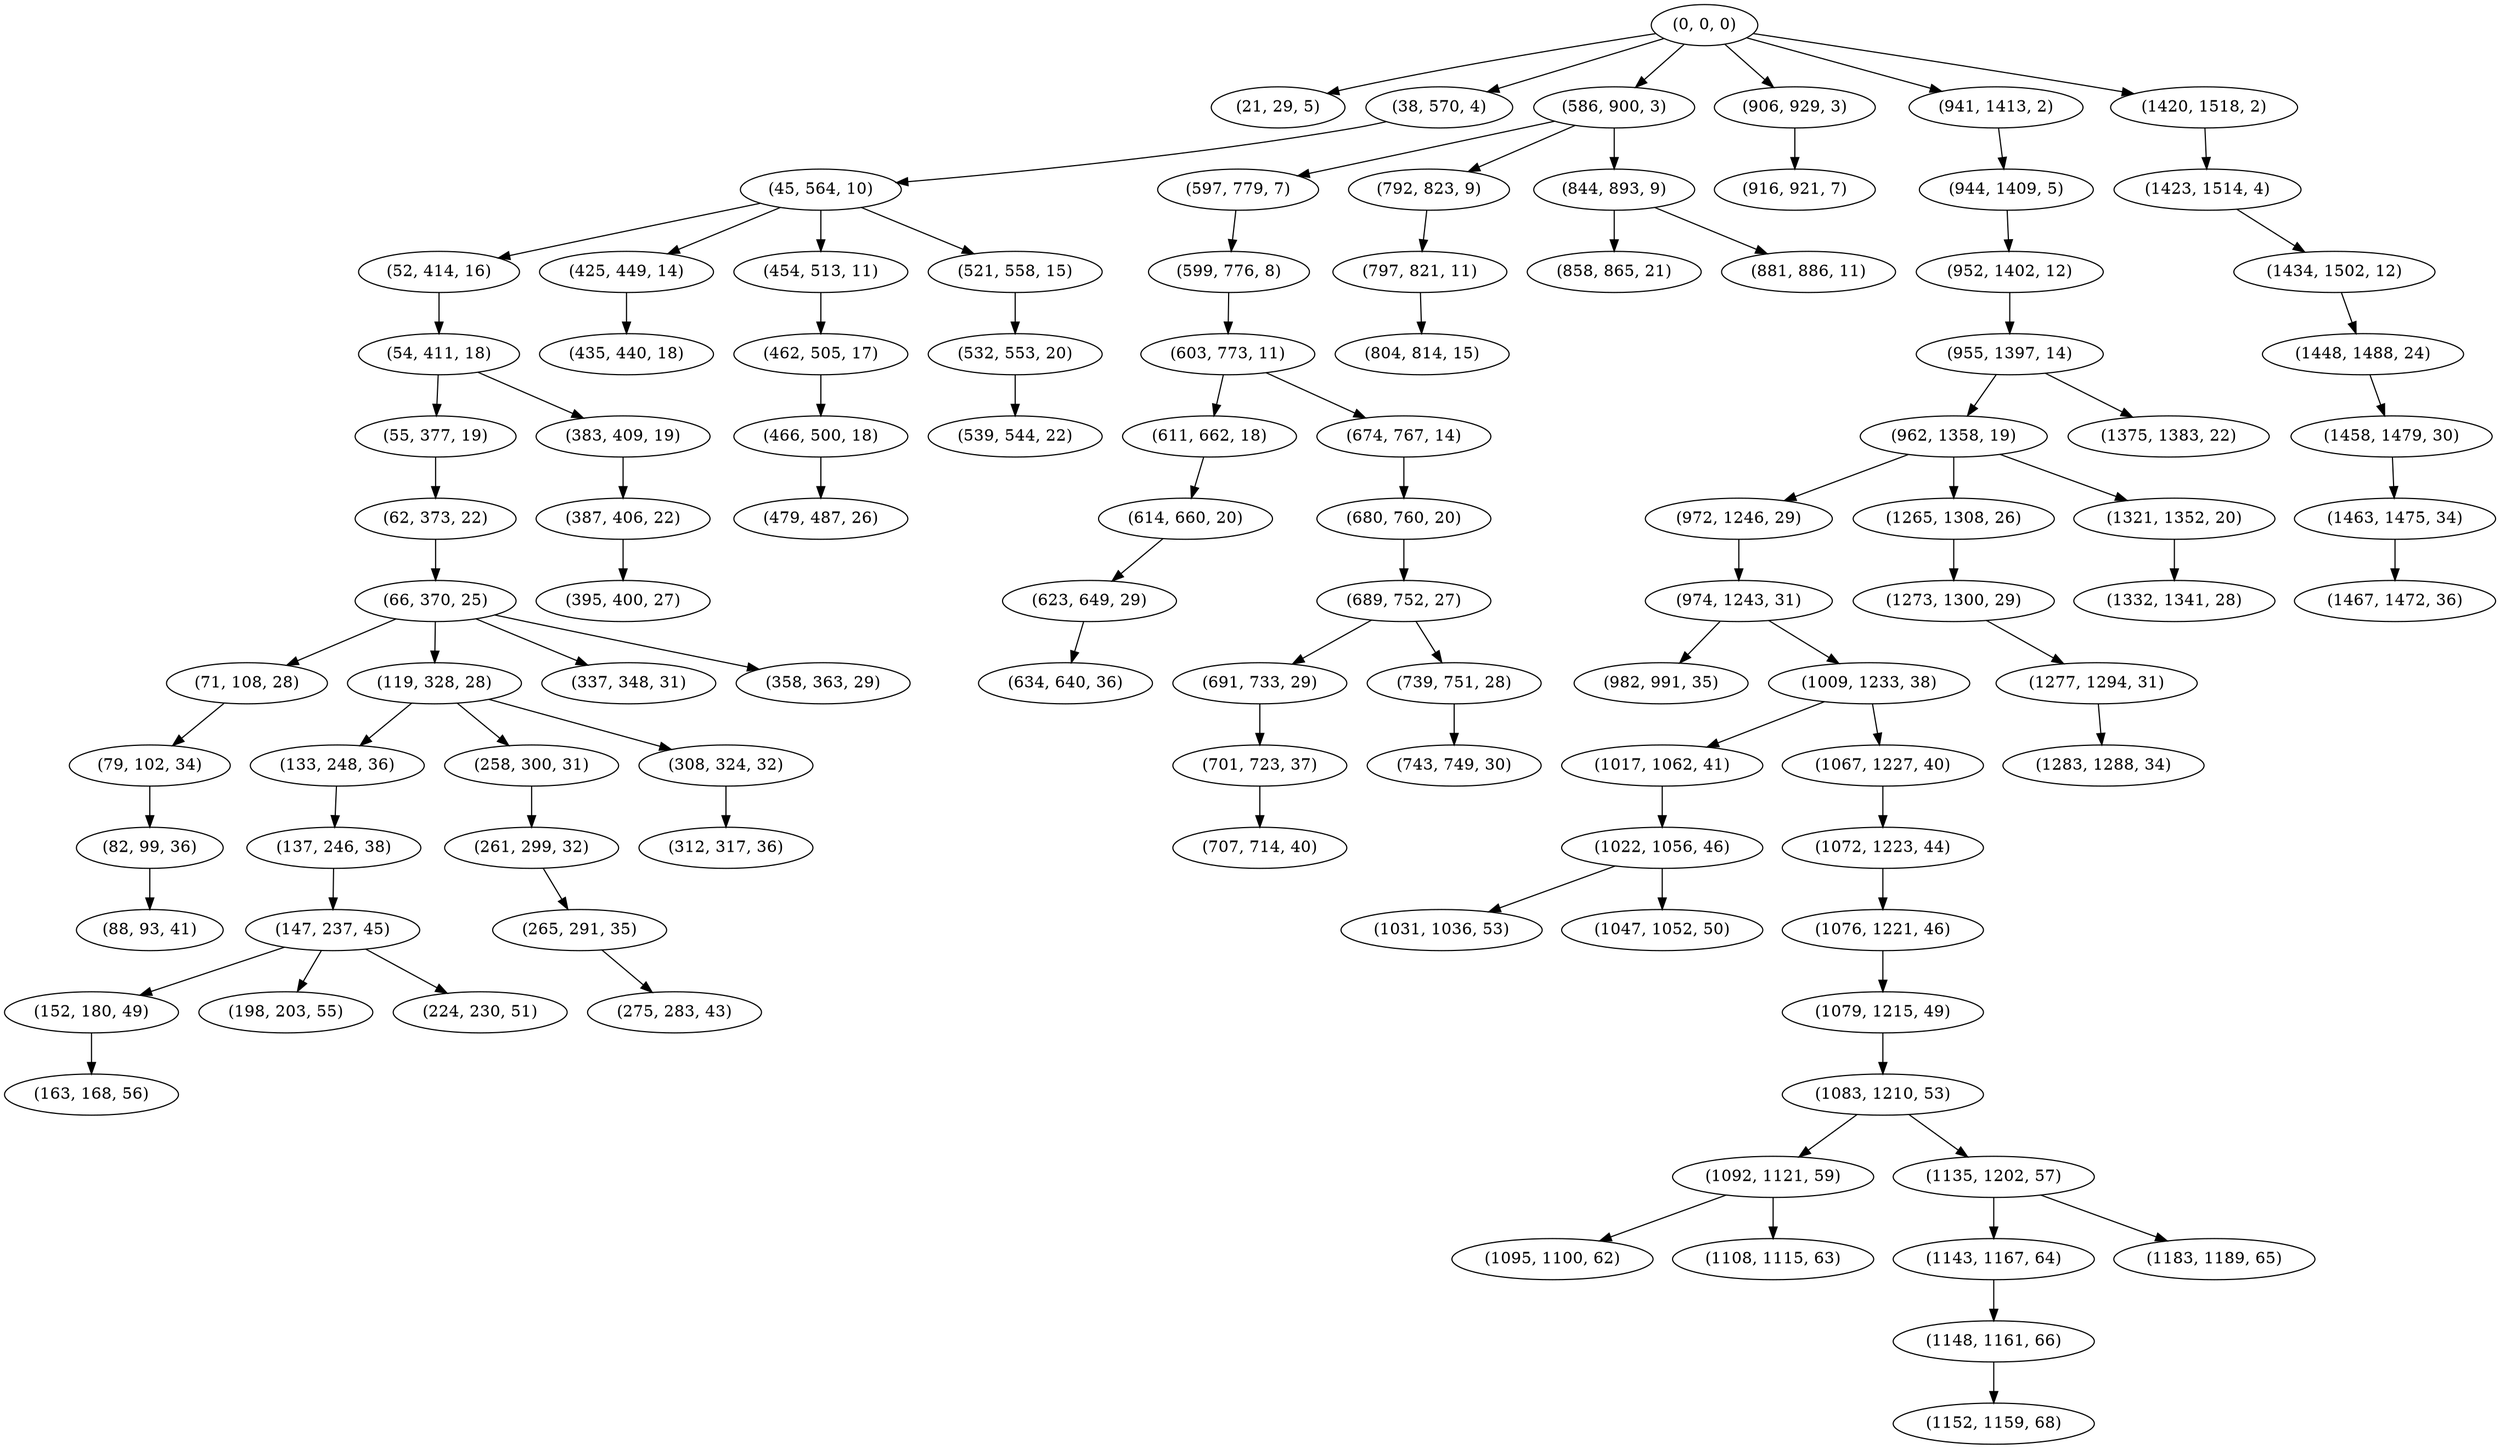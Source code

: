 digraph tree {
    "(0, 0, 0)";
    "(21, 29, 5)";
    "(38, 570, 4)";
    "(45, 564, 10)";
    "(52, 414, 16)";
    "(54, 411, 18)";
    "(55, 377, 19)";
    "(62, 373, 22)";
    "(66, 370, 25)";
    "(71, 108, 28)";
    "(79, 102, 34)";
    "(82, 99, 36)";
    "(88, 93, 41)";
    "(119, 328, 28)";
    "(133, 248, 36)";
    "(137, 246, 38)";
    "(147, 237, 45)";
    "(152, 180, 49)";
    "(163, 168, 56)";
    "(198, 203, 55)";
    "(224, 230, 51)";
    "(258, 300, 31)";
    "(261, 299, 32)";
    "(265, 291, 35)";
    "(275, 283, 43)";
    "(308, 324, 32)";
    "(312, 317, 36)";
    "(337, 348, 31)";
    "(358, 363, 29)";
    "(383, 409, 19)";
    "(387, 406, 22)";
    "(395, 400, 27)";
    "(425, 449, 14)";
    "(435, 440, 18)";
    "(454, 513, 11)";
    "(462, 505, 17)";
    "(466, 500, 18)";
    "(479, 487, 26)";
    "(521, 558, 15)";
    "(532, 553, 20)";
    "(539, 544, 22)";
    "(586, 900, 3)";
    "(597, 779, 7)";
    "(599, 776, 8)";
    "(603, 773, 11)";
    "(611, 662, 18)";
    "(614, 660, 20)";
    "(623, 649, 29)";
    "(634, 640, 36)";
    "(674, 767, 14)";
    "(680, 760, 20)";
    "(689, 752, 27)";
    "(691, 733, 29)";
    "(701, 723, 37)";
    "(707, 714, 40)";
    "(739, 751, 28)";
    "(743, 749, 30)";
    "(792, 823, 9)";
    "(797, 821, 11)";
    "(804, 814, 15)";
    "(844, 893, 9)";
    "(858, 865, 21)";
    "(881, 886, 11)";
    "(906, 929, 3)";
    "(916, 921, 7)";
    "(941, 1413, 2)";
    "(944, 1409, 5)";
    "(952, 1402, 12)";
    "(955, 1397, 14)";
    "(962, 1358, 19)";
    "(972, 1246, 29)";
    "(974, 1243, 31)";
    "(982, 991, 35)";
    "(1009, 1233, 38)";
    "(1017, 1062, 41)";
    "(1022, 1056, 46)";
    "(1031, 1036, 53)";
    "(1047, 1052, 50)";
    "(1067, 1227, 40)";
    "(1072, 1223, 44)";
    "(1076, 1221, 46)";
    "(1079, 1215, 49)";
    "(1083, 1210, 53)";
    "(1092, 1121, 59)";
    "(1095, 1100, 62)";
    "(1108, 1115, 63)";
    "(1135, 1202, 57)";
    "(1143, 1167, 64)";
    "(1148, 1161, 66)";
    "(1152, 1159, 68)";
    "(1183, 1189, 65)";
    "(1265, 1308, 26)";
    "(1273, 1300, 29)";
    "(1277, 1294, 31)";
    "(1283, 1288, 34)";
    "(1321, 1352, 20)";
    "(1332, 1341, 28)";
    "(1375, 1383, 22)";
    "(1420, 1518, 2)";
    "(1423, 1514, 4)";
    "(1434, 1502, 12)";
    "(1448, 1488, 24)";
    "(1458, 1479, 30)";
    "(1463, 1475, 34)";
    "(1467, 1472, 36)";
    "(0, 0, 0)" -> "(21, 29, 5)";
    "(0, 0, 0)" -> "(38, 570, 4)";
    "(0, 0, 0)" -> "(586, 900, 3)";
    "(0, 0, 0)" -> "(906, 929, 3)";
    "(0, 0, 0)" -> "(941, 1413, 2)";
    "(0, 0, 0)" -> "(1420, 1518, 2)";
    "(38, 570, 4)" -> "(45, 564, 10)";
    "(45, 564, 10)" -> "(52, 414, 16)";
    "(45, 564, 10)" -> "(425, 449, 14)";
    "(45, 564, 10)" -> "(454, 513, 11)";
    "(45, 564, 10)" -> "(521, 558, 15)";
    "(52, 414, 16)" -> "(54, 411, 18)";
    "(54, 411, 18)" -> "(55, 377, 19)";
    "(54, 411, 18)" -> "(383, 409, 19)";
    "(55, 377, 19)" -> "(62, 373, 22)";
    "(62, 373, 22)" -> "(66, 370, 25)";
    "(66, 370, 25)" -> "(71, 108, 28)";
    "(66, 370, 25)" -> "(119, 328, 28)";
    "(66, 370, 25)" -> "(337, 348, 31)";
    "(66, 370, 25)" -> "(358, 363, 29)";
    "(71, 108, 28)" -> "(79, 102, 34)";
    "(79, 102, 34)" -> "(82, 99, 36)";
    "(82, 99, 36)" -> "(88, 93, 41)";
    "(119, 328, 28)" -> "(133, 248, 36)";
    "(119, 328, 28)" -> "(258, 300, 31)";
    "(119, 328, 28)" -> "(308, 324, 32)";
    "(133, 248, 36)" -> "(137, 246, 38)";
    "(137, 246, 38)" -> "(147, 237, 45)";
    "(147, 237, 45)" -> "(152, 180, 49)";
    "(147, 237, 45)" -> "(198, 203, 55)";
    "(147, 237, 45)" -> "(224, 230, 51)";
    "(152, 180, 49)" -> "(163, 168, 56)";
    "(258, 300, 31)" -> "(261, 299, 32)";
    "(261, 299, 32)" -> "(265, 291, 35)";
    "(265, 291, 35)" -> "(275, 283, 43)";
    "(308, 324, 32)" -> "(312, 317, 36)";
    "(383, 409, 19)" -> "(387, 406, 22)";
    "(387, 406, 22)" -> "(395, 400, 27)";
    "(425, 449, 14)" -> "(435, 440, 18)";
    "(454, 513, 11)" -> "(462, 505, 17)";
    "(462, 505, 17)" -> "(466, 500, 18)";
    "(466, 500, 18)" -> "(479, 487, 26)";
    "(521, 558, 15)" -> "(532, 553, 20)";
    "(532, 553, 20)" -> "(539, 544, 22)";
    "(586, 900, 3)" -> "(597, 779, 7)";
    "(586, 900, 3)" -> "(792, 823, 9)";
    "(586, 900, 3)" -> "(844, 893, 9)";
    "(597, 779, 7)" -> "(599, 776, 8)";
    "(599, 776, 8)" -> "(603, 773, 11)";
    "(603, 773, 11)" -> "(611, 662, 18)";
    "(603, 773, 11)" -> "(674, 767, 14)";
    "(611, 662, 18)" -> "(614, 660, 20)";
    "(614, 660, 20)" -> "(623, 649, 29)";
    "(623, 649, 29)" -> "(634, 640, 36)";
    "(674, 767, 14)" -> "(680, 760, 20)";
    "(680, 760, 20)" -> "(689, 752, 27)";
    "(689, 752, 27)" -> "(691, 733, 29)";
    "(689, 752, 27)" -> "(739, 751, 28)";
    "(691, 733, 29)" -> "(701, 723, 37)";
    "(701, 723, 37)" -> "(707, 714, 40)";
    "(739, 751, 28)" -> "(743, 749, 30)";
    "(792, 823, 9)" -> "(797, 821, 11)";
    "(797, 821, 11)" -> "(804, 814, 15)";
    "(844, 893, 9)" -> "(858, 865, 21)";
    "(844, 893, 9)" -> "(881, 886, 11)";
    "(906, 929, 3)" -> "(916, 921, 7)";
    "(941, 1413, 2)" -> "(944, 1409, 5)";
    "(944, 1409, 5)" -> "(952, 1402, 12)";
    "(952, 1402, 12)" -> "(955, 1397, 14)";
    "(955, 1397, 14)" -> "(962, 1358, 19)";
    "(955, 1397, 14)" -> "(1375, 1383, 22)";
    "(962, 1358, 19)" -> "(972, 1246, 29)";
    "(962, 1358, 19)" -> "(1265, 1308, 26)";
    "(962, 1358, 19)" -> "(1321, 1352, 20)";
    "(972, 1246, 29)" -> "(974, 1243, 31)";
    "(974, 1243, 31)" -> "(982, 991, 35)";
    "(974, 1243, 31)" -> "(1009, 1233, 38)";
    "(1009, 1233, 38)" -> "(1017, 1062, 41)";
    "(1009, 1233, 38)" -> "(1067, 1227, 40)";
    "(1017, 1062, 41)" -> "(1022, 1056, 46)";
    "(1022, 1056, 46)" -> "(1031, 1036, 53)";
    "(1022, 1056, 46)" -> "(1047, 1052, 50)";
    "(1067, 1227, 40)" -> "(1072, 1223, 44)";
    "(1072, 1223, 44)" -> "(1076, 1221, 46)";
    "(1076, 1221, 46)" -> "(1079, 1215, 49)";
    "(1079, 1215, 49)" -> "(1083, 1210, 53)";
    "(1083, 1210, 53)" -> "(1092, 1121, 59)";
    "(1083, 1210, 53)" -> "(1135, 1202, 57)";
    "(1092, 1121, 59)" -> "(1095, 1100, 62)";
    "(1092, 1121, 59)" -> "(1108, 1115, 63)";
    "(1135, 1202, 57)" -> "(1143, 1167, 64)";
    "(1135, 1202, 57)" -> "(1183, 1189, 65)";
    "(1143, 1167, 64)" -> "(1148, 1161, 66)";
    "(1148, 1161, 66)" -> "(1152, 1159, 68)";
    "(1265, 1308, 26)" -> "(1273, 1300, 29)";
    "(1273, 1300, 29)" -> "(1277, 1294, 31)";
    "(1277, 1294, 31)" -> "(1283, 1288, 34)";
    "(1321, 1352, 20)" -> "(1332, 1341, 28)";
    "(1420, 1518, 2)" -> "(1423, 1514, 4)";
    "(1423, 1514, 4)" -> "(1434, 1502, 12)";
    "(1434, 1502, 12)" -> "(1448, 1488, 24)";
    "(1448, 1488, 24)" -> "(1458, 1479, 30)";
    "(1458, 1479, 30)" -> "(1463, 1475, 34)";
    "(1463, 1475, 34)" -> "(1467, 1472, 36)";
}
